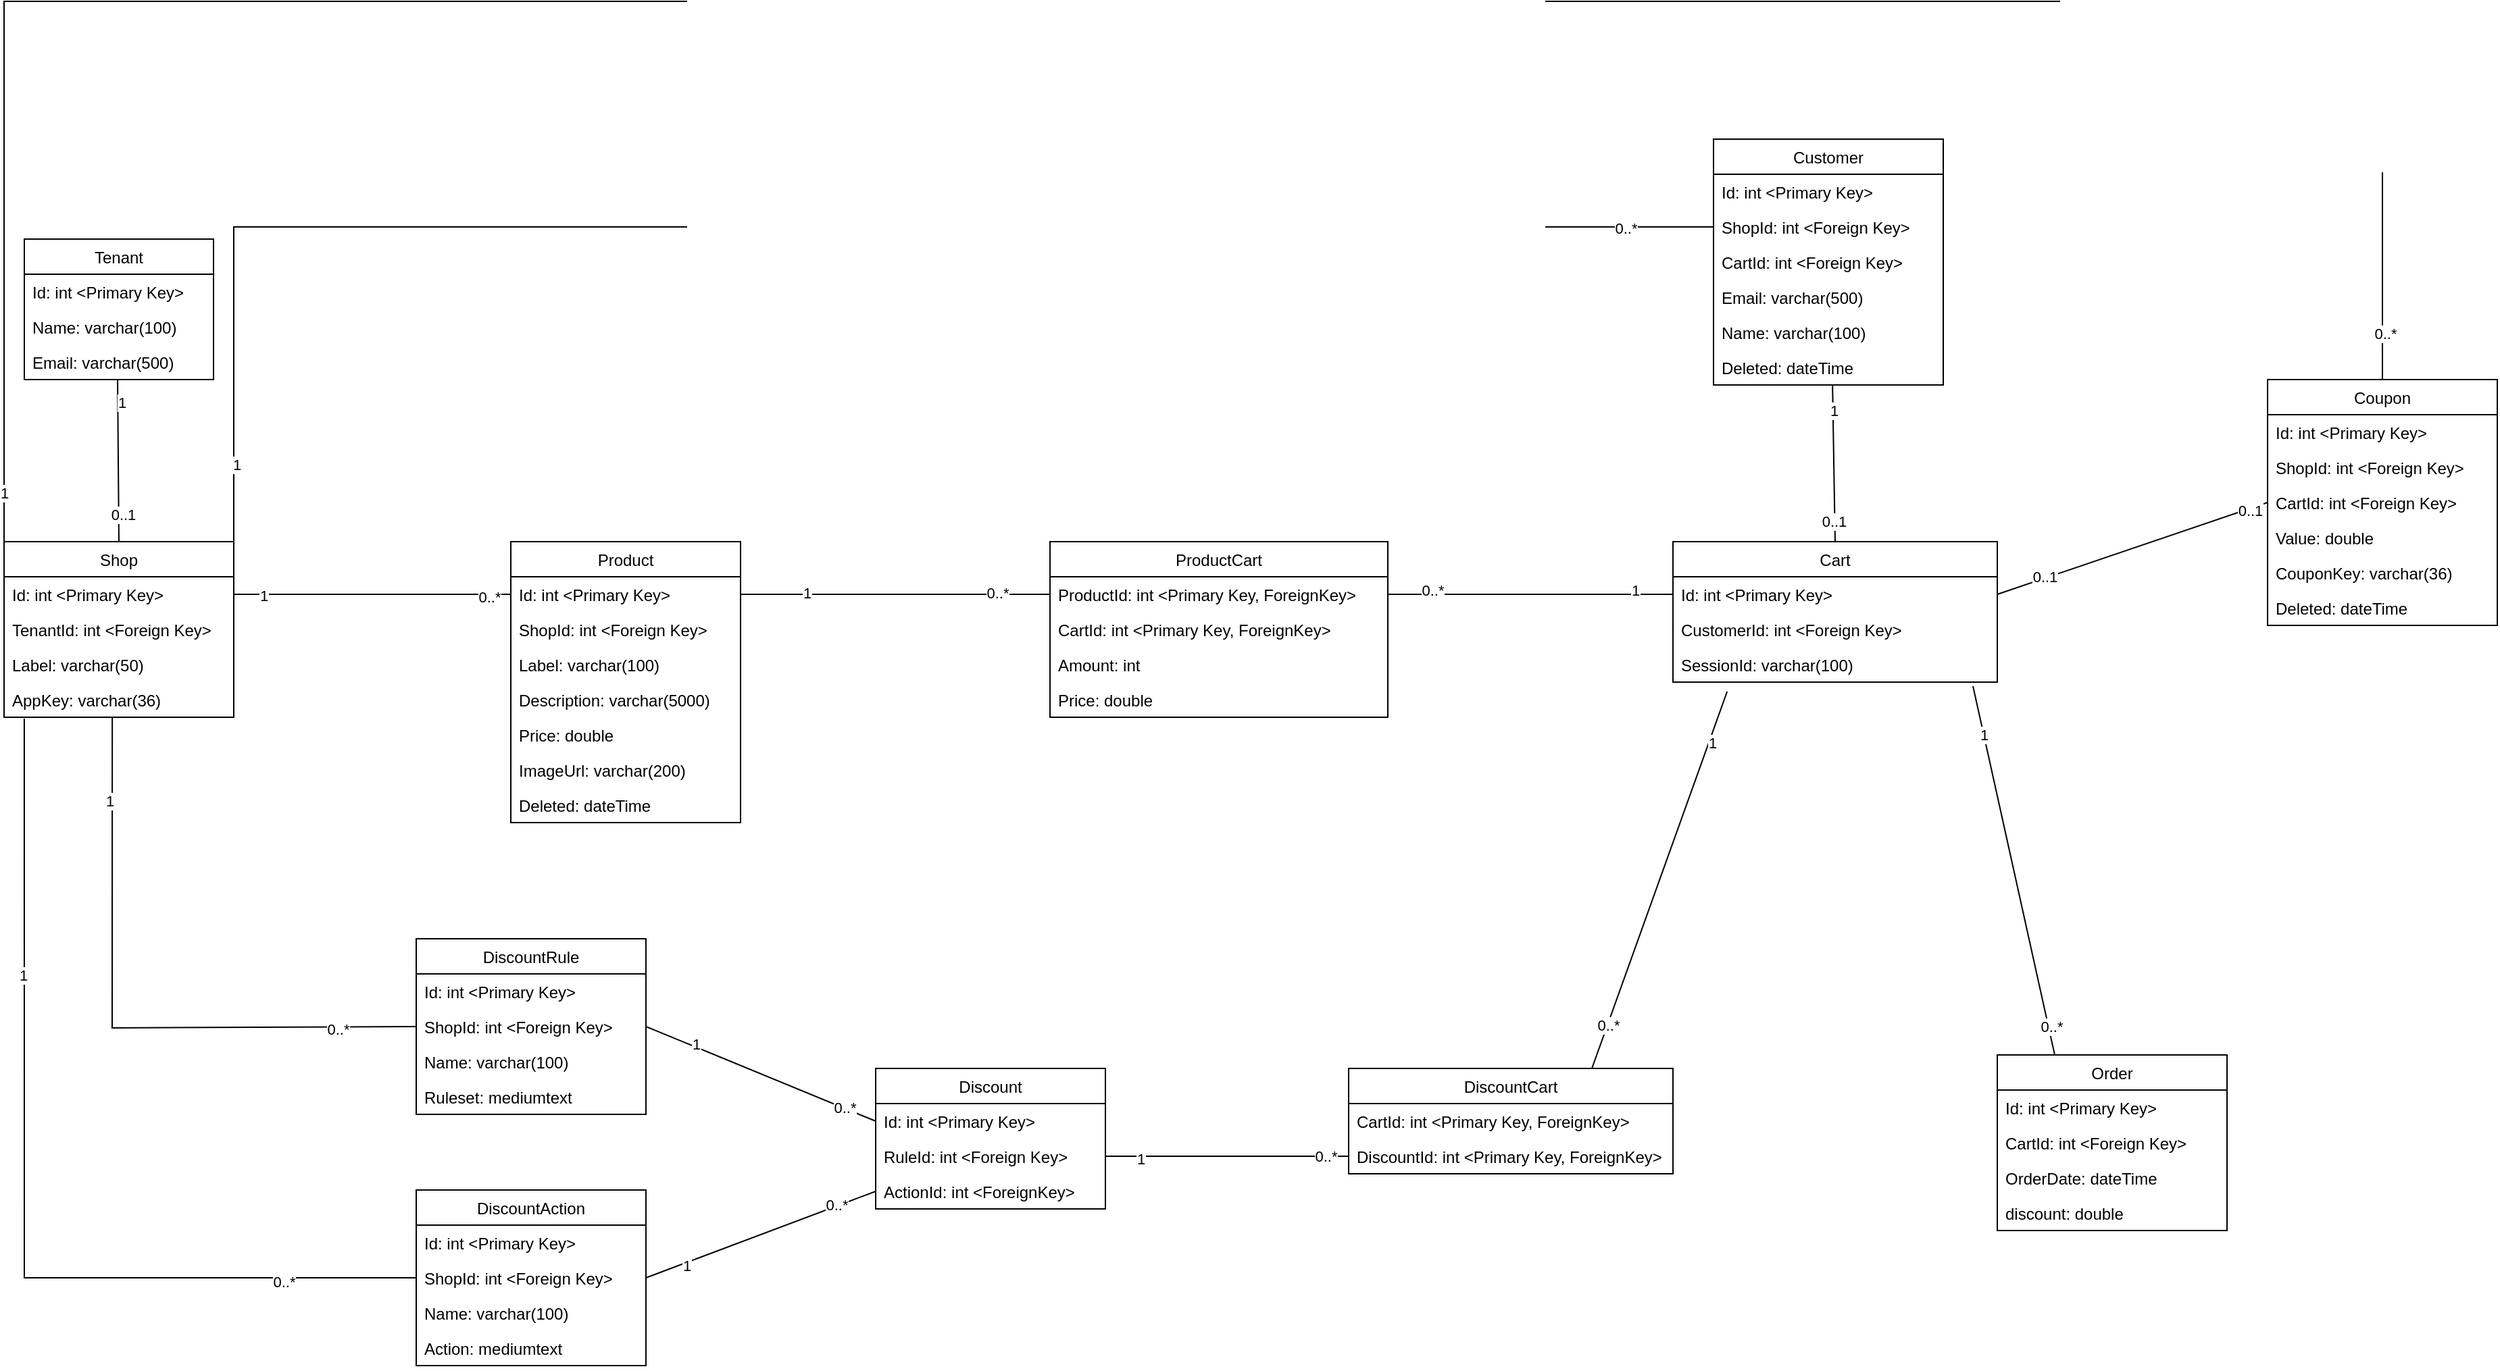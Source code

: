 <mxfile version="20.5.3" type="device"><diagram id="WaLKECq6SVCKfd8fzyOs" name="Seite-1"><mxGraphModel dx="2031" dy="1868" grid="1" gridSize="10" guides="1" tooltips="1" connect="1" arrows="1" fold="1" page="1" pageScale="1" pageWidth="1169" pageHeight="827" math="0" shadow="0"><root><mxCell id="0"/><mxCell id="1" parent="0"/><mxCell id="5Wuy3gxbzuCDwTymYeVQ-4" value="Tenant" style="swimlane;fontStyle=0;childLayout=stackLayout;horizontal=1;startSize=26;fillColor=none;horizontalStack=0;resizeParent=1;resizeParentMax=0;resizeLast=0;collapsible=1;marginBottom=0;" vertex="1" parent="1"><mxGeometry x="160" y="-104" width="140" height="104" as="geometry"/></mxCell><mxCell id="5Wuy3gxbzuCDwTymYeVQ-5" value="Id: int &lt;Primary Key&gt;" style="text;strokeColor=none;fillColor=none;align=left;verticalAlign=top;spacingLeft=4;spacingRight=4;overflow=hidden;rotatable=0;points=[[0,0.5],[1,0.5]];portConstraint=eastwest;" vertex="1" parent="5Wuy3gxbzuCDwTymYeVQ-4"><mxGeometry y="26" width="140" height="26" as="geometry"/></mxCell><mxCell id="5Wuy3gxbzuCDwTymYeVQ-6" value="Name: varchar(100)" style="text;strokeColor=none;fillColor=none;align=left;verticalAlign=top;spacingLeft=4;spacingRight=4;overflow=hidden;rotatable=0;points=[[0,0.5],[1,0.5]];portConstraint=eastwest;" vertex="1" parent="5Wuy3gxbzuCDwTymYeVQ-4"><mxGeometry y="52" width="140" height="26" as="geometry"/></mxCell><mxCell id="5Wuy3gxbzuCDwTymYeVQ-7" value="Email: varchar(500)" style="text;strokeColor=none;fillColor=none;align=left;verticalAlign=top;spacingLeft=4;spacingRight=4;overflow=hidden;rotatable=0;points=[[0,0.5],[1,0.5]];portConstraint=eastwest;" vertex="1" parent="5Wuy3gxbzuCDwTymYeVQ-4"><mxGeometry y="78" width="140" height="26" as="geometry"/></mxCell><mxCell id="5Wuy3gxbzuCDwTymYeVQ-8" value="Shop" style="swimlane;fontStyle=0;childLayout=stackLayout;horizontal=1;startSize=26;fillColor=none;horizontalStack=0;resizeParent=1;resizeParentMax=0;resizeLast=0;collapsible=1;marginBottom=0;" vertex="1" parent="1"><mxGeometry x="145" y="120" width="170" height="130" as="geometry"/></mxCell><mxCell id="5Wuy3gxbzuCDwTymYeVQ-9" value="Id: int &lt;Primary Key&gt;" style="text;strokeColor=none;fillColor=none;align=left;verticalAlign=top;spacingLeft=4;spacingRight=4;overflow=hidden;rotatable=0;points=[[0,0.5],[1,0.5]];portConstraint=eastwest;" vertex="1" parent="5Wuy3gxbzuCDwTymYeVQ-8"><mxGeometry y="26" width="170" height="26" as="geometry"/></mxCell><mxCell id="5Wuy3gxbzuCDwTymYeVQ-10" value="TenantId: int &lt;Foreign Key&gt;" style="text;strokeColor=none;fillColor=none;align=left;verticalAlign=top;spacingLeft=4;spacingRight=4;overflow=hidden;rotatable=0;points=[[0,0.5],[1,0.5]];portConstraint=eastwest;" vertex="1" parent="5Wuy3gxbzuCDwTymYeVQ-8"><mxGeometry y="52" width="170" height="26" as="geometry"/></mxCell><mxCell id="5Wuy3gxbzuCDwTymYeVQ-11" value="Label: varchar(50)" style="text;strokeColor=none;fillColor=none;align=left;verticalAlign=top;spacingLeft=4;spacingRight=4;overflow=hidden;rotatable=0;points=[[0,0.5],[1,0.5]];portConstraint=eastwest;" vertex="1" parent="5Wuy3gxbzuCDwTymYeVQ-8"><mxGeometry y="78" width="170" height="26" as="geometry"/></mxCell><mxCell id="5Wuy3gxbzuCDwTymYeVQ-12" value="AppKey: varchar(36)" style="text;strokeColor=none;fillColor=none;align=left;verticalAlign=top;spacingLeft=4;spacingRight=4;overflow=hidden;rotatable=0;points=[[0,0.5],[1,0.5]];portConstraint=eastwest;" vertex="1" parent="5Wuy3gxbzuCDwTymYeVQ-8"><mxGeometry y="104" width="170" height="26" as="geometry"/></mxCell><mxCell id="5Wuy3gxbzuCDwTymYeVQ-13" value="DiscountAction" style="swimlane;fontStyle=0;childLayout=stackLayout;horizontal=1;startSize=26;fillColor=none;horizontalStack=0;resizeParent=1;resizeParentMax=0;resizeLast=0;collapsible=1;marginBottom=0;" vertex="1" parent="1"><mxGeometry x="450" y="600" width="170" height="130" as="geometry"/></mxCell><mxCell id="5Wuy3gxbzuCDwTymYeVQ-14" value="Id: int &lt;Primary Key&gt;" style="text;strokeColor=none;fillColor=none;align=left;verticalAlign=top;spacingLeft=4;spacingRight=4;overflow=hidden;rotatable=0;points=[[0,0.5],[1,0.5]];portConstraint=eastwest;" vertex="1" parent="5Wuy3gxbzuCDwTymYeVQ-13"><mxGeometry y="26" width="170" height="26" as="geometry"/></mxCell><mxCell id="5Wuy3gxbzuCDwTymYeVQ-15" value="ShopId: int &lt;Foreign Key&gt;" style="text;strokeColor=none;fillColor=none;align=left;verticalAlign=top;spacingLeft=4;spacingRight=4;overflow=hidden;rotatable=0;points=[[0,0.5],[1,0.5]];portConstraint=eastwest;" vertex="1" parent="5Wuy3gxbzuCDwTymYeVQ-13"><mxGeometry y="52" width="170" height="26" as="geometry"/></mxCell><mxCell id="5Wuy3gxbzuCDwTymYeVQ-16" value="Name: varchar(100)" style="text;strokeColor=none;fillColor=none;align=left;verticalAlign=top;spacingLeft=4;spacingRight=4;overflow=hidden;rotatable=0;points=[[0,0.5],[1,0.5]];portConstraint=eastwest;" vertex="1" parent="5Wuy3gxbzuCDwTymYeVQ-13"><mxGeometry y="78" width="170" height="26" as="geometry"/></mxCell><mxCell id="5Wuy3gxbzuCDwTymYeVQ-17" value="Action: mediumtext" style="text;strokeColor=none;fillColor=none;align=left;verticalAlign=top;spacingLeft=4;spacingRight=4;overflow=hidden;rotatable=0;points=[[0,0.5],[1,0.5]];portConstraint=eastwest;" vertex="1" parent="5Wuy3gxbzuCDwTymYeVQ-13"><mxGeometry y="104" width="170" height="26" as="geometry"/></mxCell><mxCell id="5Wuy3gxbzuCDwTymYeVQ-18" value="DiscountRule" style="swimlane;fontStyle=0;childLayout=stackLayout;horizontal=1;startSize=26;fillColor=none;horizontalStack=0;resizeParent=1;resizeParentMax=0;resizeLast=0;collapsible=1;marginBottom=0;" vertex="1" parent="1"><mxGeometry x="450" y="414" width="170" height="130" as="geometry"/></mxCell><mxCell id="5Wuy3gxbzuCDwTymYeVQ-19" value="Id: int &lt;Primary Key&gt;" style="text;strokeColor=none;fillColor=none;align=left;verticalAlign=top;spacingLeft=4;spacingRight=4;overflow=hidden;rotatable=0;points=[[0,0.5],[1,0.5]];portConstraint=eastwest;" vertex="1" parent="5Wuy3gxbzuCDwTymYeVQ-18"><mxGeometry y="26" width="170" height="26" as="geometry"/></mxCell><mxCell id="5Wuy3gxbzuCDwTymYeVQ-20" value="ShopId: int &lt;Foreign Key&gt;" style="text;strokeColor=none;fillColor=none;align=left;verticalAlign=top;spacingLeft=4;spacingRight=4;overflow=hidden;rotatable=0;points=[[0,0.5],[1,0.5]];portConstraint=eastwest;" vertex="1" parent="5Wuy3gxbzuCDwTymYeVQ-18"><mxGeometry y="52" width="170" height="26" as="geometry"/></mxCell><mxCell id="5Wuy3gxbzuCDwTymYeVQ-21" value="Name: varchar(100)" style="text;strokeColor=none;fillColor=none;align=left;verticalAlign=top;spacingLeft=4;spacingRight=4;overflow=hidden;rotatable=0;points=[[0,0.5],[1,0.5]];portConstraint=eastwest;" vertex="1" parent="5Wuy3gxbzuCDwTymYeVQ-18"><mxGeometry y="78" width="170" height="26" as="geometry"/></mxCell><mxCell id="5Wuy3gxbzuCDwTymYeVQ-22" value="Ruleset: mediumtext" style="text;strokeColor=none;fillColor=none;align=left;verticalAlign=top;spacingLeft=4;spacingRight=4;overflow=hidden;rotatable=0;points=[[0,0.5],[1,0.5]];portConstraint=eastwest;" vertex="1" parent="5Wuy3gxbzuCDwTymYeVQ-18"><mxGeometry y="104" width="170" height="26" as="geometry"/></mxCell><mxCell id="5Wuy3gxbzuCDwTymYeVQ-23" value="Discount" style="swimlane;fontStyle=0;childLayout=stackLayout;horizontal=1;startSize=26;fillColor=none;horizontalStack=0;resizeParent=1;resizeParentMax=0;resizeLast=0;collapsible=1;marginBottom=0;" vertex="1" parent="1"><mxGeometry x="790" y="510" width="170" height="104" as="geometry"/></mxCell><mxCell id="5Wuy3gxbzuCDwTymYeVQ-24" value="Id: int &lt;Primary Key&gt;" style="text;strokeColor=none;fillColor=none;align=left;verticalAlign=top;spacingLeft=4;spacingRight=4;overflow=hidden;rotatable=0;points=[[0,0.5],[1,0.5]];portConstraint=eastwest;" vertex="1" parent="5Wuy3gxbzuCDwTymYeVQ-23"><mxGeometry y="26" width="170" height="26" as="geometry"/></mxCell><mxCell id="5Wuy3gxbzuCDwTymYeVQ-25" value="RuleId: int &lt;Foreign Key&gt;" style="text;strokeColor=none;fillColor=none;align=left;verticalAlign=top;spacingLeft=4;spacingRight=4;overflow=hidden;rotatable=0;points=[[0,0.5],[1,0.5]];portConstraint=eastwest;" vertex="1" parent="5Wuy3gxbzuCDwTymYeVQ-23"><mxGeometry y="52" width="170" height="26" as="geometry"/></mxCell><mxCell id="5Wuy3gxbzuCDwTymYeVQ-26" value="ActionId: int &lt;ForeignKey&gt;" style="text;strokeColor=none;fillColor=none;align=left;verticalAlign=top;spacingLeft=4;spacingRight=4;overflow=hidden;rotatable=0;points=[[0,0.5],[1,0.5]];portConstraint=eastwest;" vertex="1" parent="5Wuy3gxbzuCDwTymYeVQ-23"><mxGeometry y="78" width="170" height="26" as="geometry"/></mxCell><mxCell id="5Wuy3gxbzuCDwTymYeVQ-28" value="DiscountCart" style="swimlane;fontStyle=0;childLayout=stackLayout;horizontal=1;startSize=26;fillColor=none;horizontalStack=0;resizeParent=1;resizeParentMax=0;resizeLast=0;collapsible=1;marginBottom=0;" vertex="1" parent="1"><mxGeometry x="1140" y="510" width="240" height="78" as="geometry"/></mxCell><mxCell id="5Wuy3gxbzuCDwTymYeVQ-29" value="CartId: int &lt;Primary Key, ForeignKey&gt;" style="text;strokeColor=none;fillColor=none;align=left;verticalAlign=top;spacingLeft=4;spacingRight=4;overflow=hidden;rotatable=0;points=[[0,0.5],[1,0.5]];portConstraint=eastwest;" vertex="1" parent="5Wuy3gxbzuCDwTymYeVQ-28"><mxGeometry y="26" width="240" height="26" as="geometry"/></mxCell><mxCell id="5Wuy3gxbzuCDwTymYeVQ-30" value="DiscountId: int &lt;Primary Key, ForeignKey&gt;" style="text;strokeColor=none;fillColor=none;align=left;verticalAlign=top;spacingLeft=4;spacingRight=4;overflow=hidden;rotatable=0;points=[[0,0.5],[1,0.5]];portConstraint=eastwest;" vertex="1" parent="5Wuy3gxbzuCDwTymYeVQ-28"><mxGeometry y="52" width="240" height="26" as="geometry"/></mxCell><mxCell id="5Wuy3gxbzuCDwTymYeVQ-33" value="Cart" style="swimlane;fontStyle=0;childLayout=stackLayout;horizontal=1;startSize=26;fillColor=none;horizontalStack=0;resizeParent=1;resizeParentMax=0;resizeLast=0;collapsible=1;marginBottom=0;" vertex="1" parent="1"><mxGeometry x="1380" y="120" width="240" height="104" as="geometry"/></mxCell><mxCell id="5Wuy3gxbzuCDwTymYeVQ-34" value="Id: int &lt;Primary Key&gt;" style="text;strokeColor=none;fillColor=none;align=left;verticalAlign=top;spacingLeft=4;spacingRight=4;overflow=hidden;rotatable=0;points=[[0,0.5],[1,0.5]];portConstraint=eastwest;" vertex="1" parent="5Wuy3gxbzuCDwTymYeVQ-33"><mxGeometry y="26" width="240" height="26" as="geometry"/></mxCell><mxCell id="5Wuy3gxbzuCDwTymYeVQ-35" value="CustomerId: int &lt;Foreign Key&gt;" style="text;strokeColor=none;fillColor=none;align=left;verticalAlign=top;spacingLeft=4;spacingRight=4;overflow=hidden;rotatable=0;points=[[0,0.5],[1,0.5]];portConstraint=eastwest;" vertex="1" parent="5Wuy3gxbzuCDwTymYeVQ-33"><mxGeometry y="52" width="240" height="26" as="geometry"/></mxCell><mxCell id="5Wuy3gxbzuCDwTymYeVQ-36" value="SessionId: varchar(100)" style="text;strokeColor=none;fillColor=none;align=left;verticalAlign=top;spacingLeft=4;spacingRight=4;overflow=hidden;rotatable=0;points=[[0,0.5],[1,0.5]];portConstraint=eastwest;" vertex="1" parent="5Wuy3gxbzuCDwTymYeVQ-33"><mxGeometry y="78" width="240" height="26" as="geometry"/></mxCell><mxCell id="5Wuy3gxbzuCDwTymYeVQ-37" value="Order" style="swimlane;fontStyle=0;childLayout=stackLayout;horizontal=1;startSize=26;fillColor=none;horizontalStack=0;resizeParent=1;resizeParentMax=0;resizeLast=0;collapsible=1;marginBottom=0;" vertex="1" parent="1"><mxGeometry x="1620" y="500" width="170" height="130" as="geometry"/></mxCell><mxCell id="5Wuy3gxbzuCDwTymYeVQ-38" value="Id: int &lt;Primary Key&gt;" style="text;strokeColor=none;fillColor=none;align=left;verticalAlign=top;spacingLeft=4;spacingRight=4;overflow=hidden;rotatable=0;points=[[0,0.5],[1,0.5]];portConstraint=eastwest;" vertex="1" parent="5Wuy3gxbzuCDwTymYeVQ-37"><mxGeometry y="26" width="170" height="26" as="geometry"/></mxCell><mxCell id="5Wuy3gxbzuCDwTymYeVQ-39" value="CartId: int &lt;Foreign Key&gt;" style="text;strokeColor=none;fillColor=none;align=left;verticalAlign=top;spacingLeft=4;spacingRight=4;overflow=hidden;rotatable=0;points=[[0,0.5],[1,0.5]];portConstraint=eastwest;" vertex="1" parent="5Wuy3gxbzuCDwTymYeVQ-37"><mxGeometry y="52" width="170" height="26" as="geometry"/></mxCell><mxCell id="5Wuy3gxbzuCDwTymYeVQ-40" value="OrderDate: dateTime" style="text;strokeColor=none;fillColor=none;align=left;verticalAlign=top;spacingLeft=4;spacingRight=4;overflow=hidden;rotatable=0;points=[[0,0.5],[1,0.5]];portConstraint=eastwest;" vertex="1" parent="5Wuy3gxbzuCDwTymYeVQ-37"><mxGeometry y="78" width="170" height="26" as="geometry"/></mxCell><mxCell id="5Wuy3gxbzuCDwTymYeVQ-41" value="discount: double" style="text;strokeColor=none;fillColor=none;align=left;verticalAlign=top;spacingLeft=4;spacingRight=4;overflow=hidden;rotatable=0;points=[[0,0.5],[1,0.5]];portConstraint=eastwest;" vertex="1" parent="5Wuy3gxbzuCDwTymYeVQ-37"><mxGeometry y="104" width="170" height="26" as="geometry"/></mxCell><mxCell id="5Wuy3gxbzuCDwTymYeVQ-42" value="ProductCart" style="swimlane;fontStyle=0;childLayout=stackLayout;horizontal=1;startSize=26;fillColor=none;horizontalStack=0;resizeParent=1;resizeParentMax=0;resizeLast=0;collapsible=1;marginBottom=0;" vertex="1" parent="1"><mxGeometry x="919" y="120" width="250" height="130" as="geometry"/></mxCell><mxCell id="5Wuy3gxbzuCDwTymYeVQ-43" value="ProductId: int &lt;Primary Key, ForeignKey&gt;" style="text;strokeColor=none;fillColor=none;align=left;verticalAlign=top;spacingLeft=4;spacingRight=4;overflow=hidden;rotatable=0;points=[[0,0.5],[1,0.5]];portConstraint=eastwest;" vertex="1" parent="5Wuy3gxbzuCDwTymYeVQ-42"><mxGeometry y="26" width="250" height="26" as="geometry"/></mxCell><mxCell id="5Wuy3gxbzuCDwTymYeVQ-44" value="CartId: int &lt;Primary Key, ForeignKey&gt;" style="text;strokeColor=none;fillColor=none;align=left;verticalAlign=top;spacingLeft=4;spacingRight=4;overflow=hidden;rotatable=0;points=[[0,0.5],[1,0.5]];portConstraint=eastwest;" vertex="1" parent="5Wuy3gxbzuCDwTymYeVQ-42"><mxGeometry y="52" width="250" height="26" as="geometry"/></mxCell><mxCell id="5Wuy3gxbzuCDwTymYeVQ-45" value="Amount: int" style="text;strokeColor=none;fillColor=none;align=left;verticalAlign=top;spacingLeft=4;spacingRight=4;overflow=hidden;rotatable=0;points=[[0,0.5],[1,0.5]];portConstraint=eastwest;" vertex="1" parent="5Wuy3gxbzuCDwTymYeVQ-42"><mxGeometry y="78" width="250" height="26" as="geometry"/></mxCell><mxCell id="5Wuy3gxbzuCDwTymYeVQ-46" value="Price: double" style="text;strokeColor=none;fillColor=none;align=left;verticalAlign=top;spacingLeft=4;spacingRight=4;overflow=hidden;rotatable=0;points=[[0,0.5],[1,0.5]];portConstraint=eastwest;" vertex="1" parent="5Wuy3gxbzuCDwTymYeVQ-42"><mxGeometry y="104" width="250" height="26" as="geometry"/></mxCell><mxCell id="5Wuy3gxbzuCDwTymYeVQ-47" value="Product" style="swimlane;fontStyle=0;childLayout=stackLayout;horizontal=1;startSize=26;fillColor=none;horizontalStack=0;resizeParent=1;resizeParentMax=0;resizeLast=0;collapsible=1;marginBottom=0;" vertex="1" parent="1"><mxGeometry x="520" y="120" width="170" height="208" as="geometry"/></mxCell><mxCell id="5Wuy3gxbzuCDwTymYeVQ-48" value="Id: int &lt;Primary Key&gt;" style="text;strokeColor=none;fillColor=none;align=left;verticalAlign=top;spacingLeft=4;spacingRight=4;overflow=hidden;rotatable=0;points=[[0,0.5],[1,0.5]];portConstraint=eastwest;" vertex="1" parent="5Wuy3gxbzuCDwTymYeVQ-47"><mxGeometry y="26" width="170" height="26" as="geometry"/></mxCell><mxCell id="5Wuy3gxbzuCDwTymYeVQ-49" value="ShopId: int &lt;Foreign Key&gt;" style="text;strokeColor=none;fillColor=none;align=left;verticalAlign=top;spacingLeft=4;spacingRight=4;overflow=hidden;rotatable=0;points=[[0,0.5],[1,0.5]];portConstraint=eastwest;" vertex="1" parent="5Wuy3gxbzuCDwTymYeVQ-47"><mxGeometry y="52" width="170" height="26" as="geometry"/></mxCell><mxCell id="5Wuy3gxbzuCDwTymYeVQ-50" value="Label: varchar(100)" style="text;strokeColor=none;fillColor=none;align=left;verticalAlign=top;spacingLeft=4;spacingRight=4;overflow=hidden;rotatable=0;points=[[0,0.5],[1,0.5]];portConstraint=eastwest;" vertex="1" parent="5Wuy3gxbzuCDwTymYeVQ-47"><mxGeometry y="78" width="170" height="26" as="geometry"/></mxCell><mxCell id="5Wuy3gxbzuCDwTymYeVQ-51" value="Description: varchar(5000)" style="text;strokeColor=none;fillColor=none;align=left;verticalAlign=top;spacingLeft=4;spacingRight=4;overflow=hidden;rotatable=0;points=[[0,0.5],[1,0.5]];portConstraint=eastwest;" vertex="1" parent="5Wuy3gxbzuCDwTymYeVQ-47"><mxGeometry y="104" width="170" height="26" as="geometry"/></mxCell><mxCell id="5Wuy3gxbzuCDwTymYeVQ-52" value="Price: double" style="text;strokeColor=none;fillColor=none;align=left;verticalAlign=top;spacingLeft=4;spacingRight=4;overflow=hidden;rotatable=0;points=[[0,0.5],[1,0.5]];portConstraint=eastwest;" vertex="1" parent="5Wuy3gxbzuCDwTymYeVQ-47"><mxGeometry y="130" width="170" height="26" as="geometry"/></mxCell><mxCell id="5Wuy3gxbzuCDwTymYeVQ-53" value="ImageUrl: varchar(200)" style="text;strokeColor=none;fillColor=none;align=left;verticalAlign=top;spacingLeft=4;spacingRight=4;overflow=hidden;rotatable=0;points=[[0,0.5],[1,0.5]];portConstraint=eastwest;" vertex="1" parent="5Wuy3gxbzuCDwTymYeVQ-47"><mxGeometry y="156" width="170" height="26" as="geometry"/></mxCell><mxCell id="5Wuy3gxbzuCDwTymYeVQ-54" value="Deleted: dateTime" style="text;strokeColor=none;fillColor=none;align=left;verticalAlign=top;spacingLeft=4;spacingRight=4;overflow=hidden;rotatable=0;points=[[0,0.5],[1,0.5]];portConstraint=eastwest;" vertex="1" parent="5Wuy3gxbzuCDwTymYeVQ-47"><mxGeometry y="182" width="170" height="26" as="geometry"/></mxCell><mxCell id="5Wuy3gxbzuCDwTymYeVQ-55" value="Customer" style="swimlane;fontStyle=0;childLayout=stackLayout;horizontal=1;startSize=26;fillColor=none;horizontalStack=0;resizeParent=1;resizeParentMax=0;resizeLast=0;collapsible=1;marginBottom=0;" vertex="1" parent="1"><mxGeometry x="1410" y="-178" width="170" height="182" as="geometry"/></mxCell><mxCell id="5Wuy3gxbzuCDwTymYeVQ-56" value="Id: int &lt;Primary Key&gt;" style="text;strokeColor=none;fillColor=none;align=left;verticalAlign=top;spacingLeft=4;spacingRight=4;overflow=hidden;rotatable=0;points=[[0,0.5],[1,0.5]];portConstraint=eastwest;" vertex="1" parent="5Wuy3gxbzuCDwTymYeVQ-55"><mxGeometry y="26" width="170" height="26" as="geometry"/></mxCell><mxCell id="5Wuy3gxbzuCDwTymYeVQ-57" value="ShopId: int &lt;Foreign Key&gt;" style="text;strokeColor=none;fillColor=none;align=left;verticalAlign=top;spacingLeft=4;spacingRight=4;overflow=hidden;rotatable=0;points=[[0,0.5],[1,0.5]];portConstraint=eastwest;" vertex="1" parent="5Wuy3gxbzuCDwTymYeVQ-55"><mxGeometry y="52" width="170" height="26" as="geometry"/></mxCell><mxCell id="5Wuy3gxbzuCDwTymYeVQ-58" value="CartId: int &lt;Foreign Key&gt;" style="text;strokeColor=none;fillColor=none;align=left;verticalAlign=top;spacingLeft=4;spacingRight=4;overflow=hidden;rotatable=0;points=[[0,0.5],[1,0.5]];portConstraint=eastwest;" vertex="1" parent="5Wuy3gxbzuCDwTymYeVQ-55"><mxGeometry y="78" width="170" height="26" as="geometry"/></mxCell><mxCell id="5Wuy3gxbzuCDwTymYeVQ-59" value="Email: varchar(500)    " style="text;strokeColor=none;fillColor=none;align=left;verticalAlign=top;spacingLeft=4;spacingRight=4;overflow=hidden;rotatable=0;points=[[0,0.5],[1,0.5]];portConstraint=eastwest;" vertex="1" parent="5Wuy3gxbzuCDwTymYeVQ-55"><mxGeometry y="104" width="170" height="26" as="geometry"/></mxCell><mxCell id="5Wuy3gxbzuCDwTymYeVQ-60" value="Name: varchar(100)" style="text;strokeColor=none;fillColor=none;align=left;verticalAlign=top;spacingLeft=4;spacingRight=4;overflow=hidden;rotatable=0;points=[[0,0.5],[1,0.5]];portConstraint=eastwest;" vertex="1" parent="5Wuy3gxbzuCDwTymYeVQ-55"><mxGeometry y="130" width="170" height="26" as="geometry"/></mxCell><mxCell id="5Wuy3gxbzuCDwTymYeVQ-62" value="Deleted: dateTime" style="text;strokeColor=none;fillColor=none;align=left;verticalAlign=top;spacingLeft=4;spacingRight=4;overflow=hidden;rotatable=0;points=[[0,0.5],[1,0.5]];portConstraint=eastwest;" vertex="1" parent="5Wuy3gxbzuCDwTymYeVQ-55"><mxGeometry y="156" width="170" height="26" as="geometry"/></mxCell><mxCell id="5Wuy3gxbzuCDwTymYeVQ-63" value="Coupon" style="swimlane;fontStyle=0;childLayout=stackLayout;horizontal=1;startSize=26;fillColor=none;horizontalStack=0;resizeParent=1;resizeParentMax=0;resizeLast=0;collapsible=1;marginBottom=0;" vertex="1" parent="1"><mxGeometry x="1820" width="170" height="182" as="geometry"/></mxCell><mxCell id="5Wuy3gxbzuCDwTymYeVQ-64" value="Id: int &lt;Primary Key&gt;" style="text;strokeColor=none;fillColor=none;align=left;verticalAlign=top;spacingLeft=4;spacingRight=4;overflow=hidden;rotatable=0;points=[[0,0.5],[1,0.5]];portConstraint=eastwest;" vertex="1" parent="5Wuy3gxbzuCDwTymYeVQ-63"><mxGeometry y="26" width="170" height="26" as="geometry"/></mxCell><mxCell id="5Wuy3gxbzuCDwTymYeVQ-65" value="ShopId: int &lt;Foreign Key&gt;" style="text;strokeColor=none;fillColor=none;align=left;verticalAlign=top;spacingLeft=4;spacingRight=4;overflow=hidden;rotatable=0;points=[[0,0.5],[1,0.5]];portConstraint=eastwest;" vertex="1" parent="5Wuy3gxbzuCDwTymYeVQ-63"><mxGeometry y="52" width="170" height="26" as="geometry"/></mxCell><mxCell id="5Wuy3gxbzuCDwTymYeVQ-66" value="CartId: int &lt;Foreign Key&gt;" style="text;strokeColor=none;fillColor=none;align=left;verticalAlign=top;spacingLeft=4;spacingRight=4;overflow=hidden;rotatable=0;points=[[0,0.5],[1,0.5]];portConstraint=eastwest;" vertex="1" parent="5Wuy3gxbzuCDwTymYeVQ-63"><mxGeometry y="78" width="170" height="26" as="geometry"/></mxCell><mxCell id="5Wuy3gxbzuCDwTymYeVQ-67" value="Value: double" style="text;strokeColor=none;fillColor=none;align=left;verticalAlign=top;spacingLeft=4;spacingRight=4;overflow=hidden;rotatable=0;points=[[0,0.5],[1,0.5]];portConstraint=eastwest;" vertex="1" parent="5Wuy3gxbzuCDwTymYeVQ-63"><mxGeometry y="104" width="170" height="26" as="geometry"/></mxCell><mxCell id="5Wuy3gxbzuCDwTymYeVQ-68" value="CouponKey: varchar(36)" style="text;strokeColor=none;fillColor=none;align=left;verticalAlign=top;spacingLeft=4;spacingRight=4;overflow=hidden;rotatable=0;points=[[0,0.5],[1,0.5]];portConstraint=eastwest;" vertex="1" parent="5Wuy3gxbzuCDwTymYeVQ-63"><mxGeometry y="130" width="170" height="26" as="geometry"/></mxCell><mxCell id="5Wuy3gxbzuCDwTymYeVQ-69" value="Deleted: dateTime" style="text;strokeColor=none;fillColor=none;align=left;verticalAlign=top;spacingLeft=4;spacingRight=4;overflow=hidden;rotatable=0;points=[[0,0.5],[1,0.5]];portConstraint=eastwest;" vertex="1" parent="5Wuy3gxbzuCDwTymYeVQ-63"><mxGeometry y="156" width="170" height="26" as="geometry"/></mxCell><mxCell id="5Wuy3gxbzuCDwTymYeVQ-70" value="" style="endArrow=none;html=1;rounded=0;exitX=0.493;exitY=1;exitDx=0;exitDy=0;exitPerimeter=0;entryX=0.5;entryY=0;entryDx=0;entryDy=0;" edge="1" parent="1" source="5Wuy3gxbzuCDwTymYeVQ-7" target="5Wuy3gxbzuCDwTymYeVQ-8"><mxGeometry width="50" height="50" relative="1" as="geometry"><mxPoint x="480" y="280" as="sourcePoint"/><mxPoint x="530" y="230" as="targetPoint"/></mxGeometry></mxCell><mxCell id="5Wuy3gxbzuCDwTymYeVQ-71" value="1" style="edgeLabel;html=1;align=center;verticalAlign=middle;resizable=0;points=[];" vertex="1" connectable="0" parent="5Wuy3gxbzuCDwTymYeVQ-70"><mxGeometry x="-0.714" y="3" relative="1" as="geometry"><mxPoint as="offset"/></mxGeometry></mxCell><mxCell id="5Wuy3gxbzuCDwTymYeVQ-72" value="0..1" style="edgeLabel;html=1;align=center;verticalAlign=middle;resizable=0;points=[];" vertex="1" connectable="0" parent="5Wuy3gxbzuCDwTymYeVQ-70"><mxGeometry x="0.662" y="3" relative="1" as="geometry"><mxPoint as="offset"/></mxGeometry></mxCell><mxCell id="5Wuy3gxbzuCDwTymYeVQ-74" value="" style="endArrow=none;html=1;rounded=0;exitX=1;exitY=0.5;exitDx=0;exitDy=0;entryX=0;entryY=0.5;entryDx=0;entryDy=0;" edge="1" parent="1" source="5Wuy3gxbzuCDwTymYeVQ-9" target="5Wuy3gxbzuCDwTymYeVQ-48"><mxGeometry width="50" height="50" relative="1" as="geometry"><mxPoint x="410" y="210" as="sourcePoint"/><mxPoint x="460" y="160" as="targetPoint"/></mxGeometry></mxCell><mxCell id="5Wuy3gxbzuCDwTymYeVQ-75" value="1" style="edgeLabel;html=1;align=center;verticalAlign=middle;resizable=0;points=[];" vertex="1" connectable="0" parent="5Wuy3gxbzuCDwTymYeVQ-74"><mxGeometry x="-0.789" y="-1" relative="1" as="geometry"><mxPoint as="offset"/></mxGeometry></mxCell><mxCell id="5Wuy3gxbzuCDwTymYeVQ-76" value="0..*" style="edgeLabel;html=1;align=center;verticalAlign=middle;resizable=0;points=[];" vertex="1" connectable="0" parent="5Wuy3gxbzuCDwTymYeVQ-74"><mxGeometry x="0.846" y="-2" relative="1" as="geometry"><mxPoint as="offset"/></mxGeometry></mxCell><mxCell id="5Wuy3gxbzuCDwTymYeVQ-77" value="" style="endArrow=none;html=1;rounded=0;exitX=0.471;exitY=0.987;exitDx=0;exitDy=0;exitPerimeter=0;entryX=0;entryY=0.5;entryDx=0;entryDy=0;" edge="1" parent="1" source="5Wuy3gxbzuCDwTymYeVQ-12" target="5Wuy3gxbzuCDwTymYeVQ-20"><mxGeometry width="50" height="50" relative="1" as="geometry"><mxPoint x="410" y="460" as="sourcePoint"/><mxPoint x="460" y="410" as="targetPoint"/><Array as="points"><mxPoint x="225" y="480"/></Array></mxGeometry></mxCell><mxCell id="5Wuy3gxbzuCDwTymYeVQ-78" value="1" style="edgeLabel;html=1;align=center;verticalAlign=middle;resizable=0;points=[];" vertex="1" connectable="0" parent="5Wuy3gxbzuCDwTymYeVQ-77"><mxGeometry x="-0.726" y="-2" relative="1" as="geometry"><mxPoint as="offset"/></mxGeometry></mxCell><mxCell id="5Wuy3gxbzuCDwTymYeVQ-79" value="0..*" style="edgeLabel;html=1;align=center;verticalAlign=middle;resizable=0;points=[];" vertex="1" connectable="0" parent="5Wuy3gxbzuCDwTymYeVQ-77"><mxGeometry x="0.747" y="-1" relative="1" as="geometry"><mxPoint as="offset"/></mxGeometry></mxCell><mxCell id="5Wuy3gxbzuCDwTymYeVQ-80" value="" style="endArrow=none;html=1;rounded=0;exitX=0;exitY=0.5;exitDx=0;exitDy=0;entryX=0.088;entryY=1.038;entryDx=0;entryDy=0;entryPerimeter=0;" edge="1" parent="1" source="5Wuy3gxbzuCDwTymYeVQ-15" target="5Wuy3gxbzuCDwTymYeVQ-12"><mxGeometry width="50" height="50" relative="1" as="geometry"><mxPoint x="410" y="460" as="sourcePoint"/><mxPoint x="460" y="410" as="targetPoint"/><Array as="points"><mxPoint x="160" y="665"/></Array></mxGeometry></mxCell><mxCell id="5Wuy3gxbzuCDwTymYeVQ-81" value="1" style="edgeLabel;html=1;align=center;verticalAlign=middle;resizable=0;points=[];" vertex="1" connectable="0" parent="5Wuy3gxbzuCDwTymYeVQ-80"><mxGeometry x="0.461" y="1" relative="1" as="geometry"><mxPoint as="offset"/></mxGeometry></mxCell><mxCell id="5Wuy3gxbzuCDwTymYeVQ-82" value="0..*" style="edgeLabel;html=1;align=center;verticalAlign=middle;resizable=0;points=[];" vertex="1" connectable="0" parent="5Wuy3gxbzuCDwTymYeVQ-80"><mxGeometry x="-0.72" y="3" relative="1" as="geometry"><mxPoint as="offset"/></mxGeometry></mxCell><mxCell id="5Wuy3gxbzuCDwTymYeVQ-83" value="" style="endArrow=none;html=1;rounded=0;exitX=1;exitY=0.5;exitDx=0;exitDy=0;entryX=0;entryY=0.5;entryDx=0;entryDy=0;" edge="1" parent="1" source="5Wuy3gxbzuCDwTymYeVQ-20" target="5Wuy3gxbzuCDwTymYeVQ-24"><mxGeometry width="50" height="50" relative="1" as="geometry"><mxPoint x="410" y="460" as="sourcePoint"/><mxPoint x="460" y="410" as="targetPoint"/></mxGeometry></mxCell><mxCell id="5Wuy3gxbzuCDwTymYeVQ-84" value="1" style="edgeLabel;html=1;align=center;verticalAlign=middle;resizable=0;points=[];" vertex="1" connectable="0" parent="5Wuy3gxbzuCDwTymYeVQ-83"><mxGeometry x="-0.577" y="2" relative="1" as="geometry"><mxPoint as="offset"/></mxGeometry></mxCell><mxCell id="5Wuy3gxbzuCDwTymYeVQ-85" value="0..*" style="edgeLabel;html=1;align=center;verticalAlign=middle;resizable=0;points=[];" vertex="1" connectable="0" parent="5Wuy3gxbzuCDwTymYeVQ-83"><mxGeometry x="0.723" y="1" relative="1" as="geometry"><mxPoint as="offset"/></mxGeometry></mxCell><mxCell id="5Wuy3gxbzuCDwTymYeVQ-86" value="" style="endArrow=none;html=1;rounded=0;exitX=1;exitY=0.5;exitDx=0;exitDy=0;entryX=0;entryY=0.5;entryDx=0;entryDy=0;" edge="1" parent="1" source="5Wuy3gxbzuCDwTymYeVQ-15" target="5Wuy3gxbzuCDwTymYeVQ-26"><mxGeometry width="50" height="50" relative="1" as="geometry"><mxPoint x="410" y="460" as="sourcePoint"/><mxPoint x="460" y="410" as="targetPoint"/></mxGeometry></mxCell><mxCell id="5Wuy3gxbzuCDwTymYeVQ-87" value="1" style="edgeLabel;html=1;align=center;verticalAlign=middle;resizable=0;points=[];" vertex="1" connectable="0" parent="5Wuy3gxbzuCDwTymYeVQ-86"><mxGeometry x="-0.654" y="-2" relative="1" as="geometry"><mxPoint as="offset"/></mxGeometry></mxCell><mxCell id="5Wuy3gxbzuCDwTymYeVQ-88" value="0..*" style="edgeLabel;html=1;align=center;verticalAlign=middle;resizable=0;points=[];" vertex="1" connectable="0" parent="5Wuy3gxbzuCDwTymYeVQ-86"><mxGeometry x="0.663" y="1" relative="1" as="geometry"><mxPoint as="offset"/></mxGeometry></mxCell><mxCell id="5Wuy3gxbzuCDwTymYeVQ-89" value="" style="endArrow=none;html=1;rounded=0;exitX=1;exitY=0.5;exitDx=0;exitDy=0;entryX=0;entryY=0.5;entryDx=0;entryDy=0;" edge="1" parent="1" source="5Wuy3gxbzuCDwTymYeVQ-25" target="5Wuy3gxbzuCDwTymYeVQ-30"><mxGeometry width="50" height="50" relative="1" as="geometry"><mxPoint x="1020" y="460" as="sourcePoint"/><mxPoint x="1070" y="410" as="targetPoint"/></mxGeometry></mxCell><mxCell id="5Wuy3gxbzuCDwTymYeVQ-90" value="1" style="edgeLabel;html=1;align=center;verticalAlign=middle;resizable=0;points=[];" vertex="1" connectable="0" parent="5Wuy3gxbzuCDwTymYeVQ-89"><mxGeometry x="-0.713" y="-2" relative="1" as="geometry"><mxPoint as="offset"/></mxGeometry></mxCell><mxCell id="5Wuy3gxbzuCDwTymYeVQ-91" value="0..*" style="edgeLabel;html=1;align=center;verticalAlign=middle;resizable=0;points=[];" vertex="1" connectable="0" parent="5Wuy3gxbzuCDwTymYeVQ-89"><mxGeometry x="0.806" relative="1" as="geometry"><mxPoint as="offset"/></mxGeometry></mxCell><mxCell id="5Wuy3gxbzuCDwTymYeVQ-92" value="" style="endArrow=none;html=1;rounded=0;exitX=1;exitY=0.5;exitDx=0;exitDy=0;entryX=0;entryY=0.5;entryDx=0;entryDy=0;" edge="1" parent="1" source="5Wuy3gxbzuCDwTymYeVQ-48" target="5Wuy3gxbzuCDwTymYeVQ-43"><mxGeometry width="50" height="50" relative="1" as="geometry"><mxPoint x="760" y="290" as="sourcePoint"/><mxPoint x="810" y="240" as="targetPoint"/></mxGeometry></mxCell><mxCell id="5Wuy3gxbzuCDwTymYeVQ-93" value="1" style="edgeLabel;html=1;align=center;verticalAlign=middle;resizable=0;points=[];" vertex="1" connectable="0" parent="5Wuy3gxbzuCDwTymYeVQ-92"><mxGeometry x="-0.571" y="1" relative="1" as="geometry"><mxPoint as="offset"/></mxGeometry></mxCell><mxCell id="5Wuy3gxbzuCDwTymYeVQ-94" value="0..*" style="edgeLabel;html=1;align=center;verticalAlign=middle;resizable=0;points=[];" vertex="1" connectable="0" parent="5Wuy3gxbzuCDwTymYeVQ-92"><mxGeometry x="0.659" y="1" relative="1" as="geometry"><mxPoint as="offset"/></mxGeometry></mxCell><mxCell id="5Wuy3gxbzuCDwTymYeVQ-95" value="" style="endArrow=none;html=1;rounded=0;exitX=0.167;exitY=1.269;exitDx=0;exitDy=0;entryX=0.75;entryY=0;entryDx=0;entryDy=0;exitPerimeter=0;" edge="1" parent="1" source="5Wuy3gxbzuCDwTymYeVQ-36" target="5Wuy3gxbzuCDwTymYeVQ-28"><mxGeometry width="50" height="50" relative="1" as="geometry"><mxPoint x="1450" y="370" as="sourcePoint"/><mxPoint x="1500" y="320" as="targetPoint"/></mxGeometry></mxCell><mxCell id="5Wuy3gxbzuCDwTymYeVQ-96" value="1" style="edgeLabel;html=1;align=center;verticalAlign=middle;resizable=0;points=[];" vertex="1" connectable="0" parent="5Wuy3gxbzuCDwTymYeVQ-95"><mxGeometry x="-0.736" y="2" relative="1" as="geometry"><mxPoint as="offset"/></mxGeometry></mxCell><mxCell id="5Wuy3gxbzuCDwTymYeVQ-97" value="0..*" style="edgeLabel;html=1;align=center;verticalAlign=middle;resizable=0;points=[];" vertex="1" connectable="0" parent="5Wuy3gxbzuCDwTymYeVQ-95"><mxGeometry x="0.769" relative="1" as="geometry"><mxPoint as="offset"/></mxGeometry></mxCell><mxCell id="5Wuy3gxbzuCDwTymYeVQ-98" value="" style="endArrow=none;html=1;rounded=0;exitX=0.5;exitY=0;exitDx=0;exitDy=0;entryX=0.518;entryY=0.987;entryDx=0;entryDy=0;entryPerimeter=0;" edge="1" parent="1" source="5Wuy3gxbzuCDwTymYeVQ-33" target="5Wuy3gxbzuCDwTymYeVQ-62"><mxGeometry width="50" height="50" relative="1" as="geometry"><mxPoint x="1450" y="120" as="sourcePoint"/><mxPoint x="1500" y="10" as="targetPoint"/></mxGeometry></mxCell><mxCell id="5Wuy3gxbzuCDwTymYeVQ-99" value="0..1" style="edgeLabel;html=1;align=center;verticalAlign=middle;resizable=0;points=[];" vertex="1" connectable="0" parent="5Wuy3gxbzuCDwTymYeVQ-98"><mxGeometry x="-0.738" y="1" relative="1" as="geometry"><mxPoint as="offset"/></mxGeometry></mxCell><mxCell id="5Wuy3gxbzuCDwTymYeVQ-100" value="1" style="edgeLabel;html=1;align=center;verticalAlign=middle;resizable=0;points=[];" vertex="1" connectable="0" parent="5Wuy3gxbzuCDwTymYeVQ-98"><mxGeometry x="0.672" relative="1" as="geometry"><mxPoint as="offset"/></mxGeometry></mxCell><mxCell id="5Wuy3gxbzuCDwTymYeVQ-101" value="" style="endArrow=none;html=1;rounded=0;exitX=1;exitY=0.5;exitDx=0;exitDy=0;entryX=0;entryY=0.5;entryDx=0;entryDy=0;" edge="1" parent="1" source="5Wuy3gxbzuCDwTymYeVQ-43" target="5Wuy3gxbzuCDwTymYeVQ-34"><mxGeometry width="50" height="50" relative="1" as="geometry"><mxPoint x="1400" y="130" as="sourcePoint"/><mxPoint x="1450" y="80" as="targetPoint"/></mxGeometry></mxCell><mxCell id="5Wuy3gxbzuCDwTymYeVQ-102" value="1" style="edgeLabel;html=1;align=center;verticalAlign=middle;resizable=0;points=[];" vertex="1" connectable="0" parent="5Wuy3gxbzuCDwTymYeVQ-101"><mxGeometry x="0.731" y="3" relative="1" as="geometry"><mxPoint as="offset"/></mxGeometry></mxCell><mxCell id="5Wuy3gxbzuCDwTymYeVQ-103" value="0..*" style="edgeLabel;html=1;align=center;verticalAlign=middle;resizable=0;points=[];" vertex="1" connectable="0" parent="5Wuy3gxbzuCDwTymYeVQ-101"><mxGeometry x="-0.69" y="3" relative="1" as="geometry"><mxPoint as="offset"/></mxGeometry></mxCell><mxCell id="5Wuy3gxbzuCDwTymYeVQ-110" value="" style="endArrow=none;html=1;rounded=0;exitX=1;exitY=0;exitDx=0;exitDy=0;entryX=0;entryY=0.5;entryDx=0;entryDy=0;" edge="1" parent="1" source="5Wuy3gxbzuCDwTymYeVQ-8" target="5Wuy3gxbzuCDwTymYeVQ-57"><mxGeometry width="50" height="50" relative="1" as="geometry"><mxPoint x="530" y="40" as="sourcePoint"/><mxPoint x="580" y="-10" as="targetPoint"/><Array as="points"><mxPoint x="315" y="-113"/></Array></mxGeometry></mxCell><mxCell id="5Wuy3gxbzuCDwTymYeVQ-111" value="1" style="edgeLabel;html=1;align=center;verticalAlign=middle;resizable=0;points=[];" vertex="1" connectable="0" parent="5Wuy3gxbzuCDwTymYeVQ-110"><mxGeometry x="-0.914" y="-2" relative="1" as="geometry"><mxPoint as="offset"/></mxGeometry></mxCell><mxCell id="5Wuy3gxbzuCDwTymYeVQ-112" value="0..*" style="edgeLabel;html=1;align=center;verticalAlign=middle;resizable=0;points=[];" vertex="1" connectable="0" parent="5Wuy3gxbzuCDwTymYeVQ-110"><mxGeometry x="0.902" y="-1" relative="1" as="geometry"><mxPoint as="offset"/></mxGeometry></mxCell><mxCell id="5Wuy3gxbzuCDwTymYeVQ-113" value="" style="endArrow=none;html=1;rounded=0;exitX=0.925;exitY=1.115;exitDx=0;exitDy=0;entryX=0.25;entryY=0;entryDx=0;entryDy=0;exitPerimeter=0;" edge="1" parent="1" source="5Wuy3gxbzuCDwTymYeVQ-36" target="5Wuy3gxbzuCDwTymYeVQ-37"><mxGeometry width="50" height="50" relative="1" as="geometry"><mxPoint x="1250" y="290" as="sourcePoint"/><mxPoint x="1300" y="240" as="targetPoint"/></mxGeometry></mxCell><mxCell id="5Wuy3gxbzuCDwTymYeVQ-114" value="1" style="edgeLabel;html=1;align=center;verticalAlign=middle;resizable=0;points=[];" vertex="1" connectable="0" parent="5Wuy3gxbzuCDwTymYeVQ-113"><mxGeometry x="-0.738" relative="1" as="geometry"><mxPoint as="offset"/></mxGeometry></mxCell><mxCell id="5Wuy3gxbzuCDwTymYeVQ-115" value="0..*" style="edgeLabel;html=1;align=center;verticalAlign=middle;resizable=0;points=[];" vertex="1" connectable="0" parent="5Wuy3gxbzuCDwTymYeVQ-113"><mxGeometry x="0.848" y="2" relative="1" as="geometry"><mxPoint as="offset"/></mxGeometry></mxCell><mxCell id="5Wuy3gxbzuCDwTymYeVQ-116" value="" style="endArrow=none;html=1;rounded=0;exitX=1;exitY=0.5;exitDx=0;exitDy=0;entryX=0;entryY=0.5;entryDx=0;entryDy=0;" edge="1" parent="1" source="5Wuy3gxbzuCDwTymYeVQ-34" target="5Wuy3gxbzuCDwTymYeVQ-66"><mxGeometry width="50" height="50" relative="1" as="geometry"><mxPoint x="1810" y="130" as="sourcePoint"/><mxPoint x="1860" y="80" as="targetPoint"/></mxGeometry></mxCell><mxCell id="5Wuy3gxbzuCDwTymYeVQ-117" value="0..1" style="edgeLabel;html=1;align=center;verticalAlign=middle;resizable=0;points=[];" vertex="1" connectable="0" parent="5Wuy3gxbzuCDwTymYeVQ-116"><mxGeometry x="-0.648" y="1" relative="1" as="geometry"><mxPoint as="offset"/></mxGeometry></mxCell><mxCell id="5Wuy3gxbzuCDwTymYeVQ-118" value="0..1" style="edgeLabel;html=1;align=center;verticalAlign=middle;resizable=0;points=[];" vertex="1" connectable="0" parent="5Wuy3gxbzuCDwTymYeVQ-116"><mxGeometry x="0.864" y="-1" relative="1" as="geometry"><mxPoint as="offset"/></mxGeometry></mxCell><mxCell id="5Wuy3gxbzuCDwTymYeVQ-119" value="" style="endArrow=none;html=1;rounded=0;exitX=0;exitY=0;exitDx=0;exitDy=0;entryX=0.5;entryY=0;entryDx=0;entryDy=0;" edge="1" parent="1" source="5Wuy3gxbzuCDwTymYeVQ-8" target="5Wuy3gxbzuCDwTymYeVQ-63"><mxGeometry width="50" height="50" relative="1" as="geometry"><mxPoint x="530" y="40" as="sourcePoint"/><mxPoint x="580" y="-10" as="targetPoint"/><Array as="points"><mxPoint x="145" y="-280"/><mxPoint x="1905" y="-280"/></Array></mxGeometry></mxCell><mxCell id="5Wuy3gxbzuCDwTymYeVQ-120" value="1" style="edgeLabel;html=1;align=center;verticalAlign=middle;resizable=0;points=[];" vertex="1" connectable="0" parent="5Wuy3gxbzuCDwTymYeVQ-119"><mxGeometry x="-0.97" relative="1" as="geometry"><mxPoint as="offset"/></mxGeometry></mxCell><mxCell id="5Wuy3gxbzuCDwTymYeVQ-121" value="0..*" style="edgeLabel;html=1;align=center;verticalAlign=middle;resizable=0;points=[];" vertex="1" connectable="0" parent="5Wuy3gxbzuCDwTymYeVQ-119"><mxGeometry x="0.972" y="2" relative="1" as="geometry"><mxPoint as="offset"/></mxGeometry></mxCell></root></mxGraphModel></diagram></mxfile>